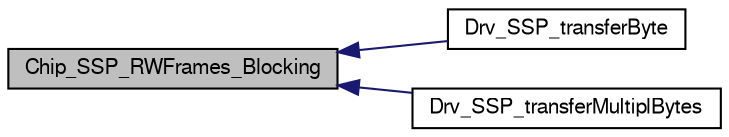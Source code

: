digraph "Chip_SSP_RWFrames_Blocking"
{
  edge [fontname="FreeSans",fontsize="10",labelfontname="FreeSans",labelfontsize="10"];
  node [fontname="FreeSans",fontsize="10",shape=record];
  rankdir="LR";
  Node1 [label="Chip_SSP_RWFrames_Blocking",height=0.2,width=0.4,color="black", fillcolor="grey75", style="filled", fontcolor="black"];
  Node1 -> Node2 [dir="back",color="midnightblue",fontsize="10",style="solid"];
  Node2 [label="Drv_SSP_transferByte",height=0.2,width=0.4,color="black", fillcolor="white", style="filled",URL="$group__SSP__Library.html#ga785ce7239c2c42f4a871322b9cff56b7",tooltip="Send and Receive a byte via SSP. "];
  Node1 -> Node3 [dir="back",color="midnightblue",fontsize="10",style="solid"];
  Node3 [label="Drv_SSP_transferMultiplBytes",height=0.2,width=0.4,color="black", fillcolor="white", style="filled",URL="$Drv__SSP_8c.html#a5468dd6dfaec4a6a2b18f7b39ed0eb48",tooltip="Send and Receive a byte via SSP. "];
}
